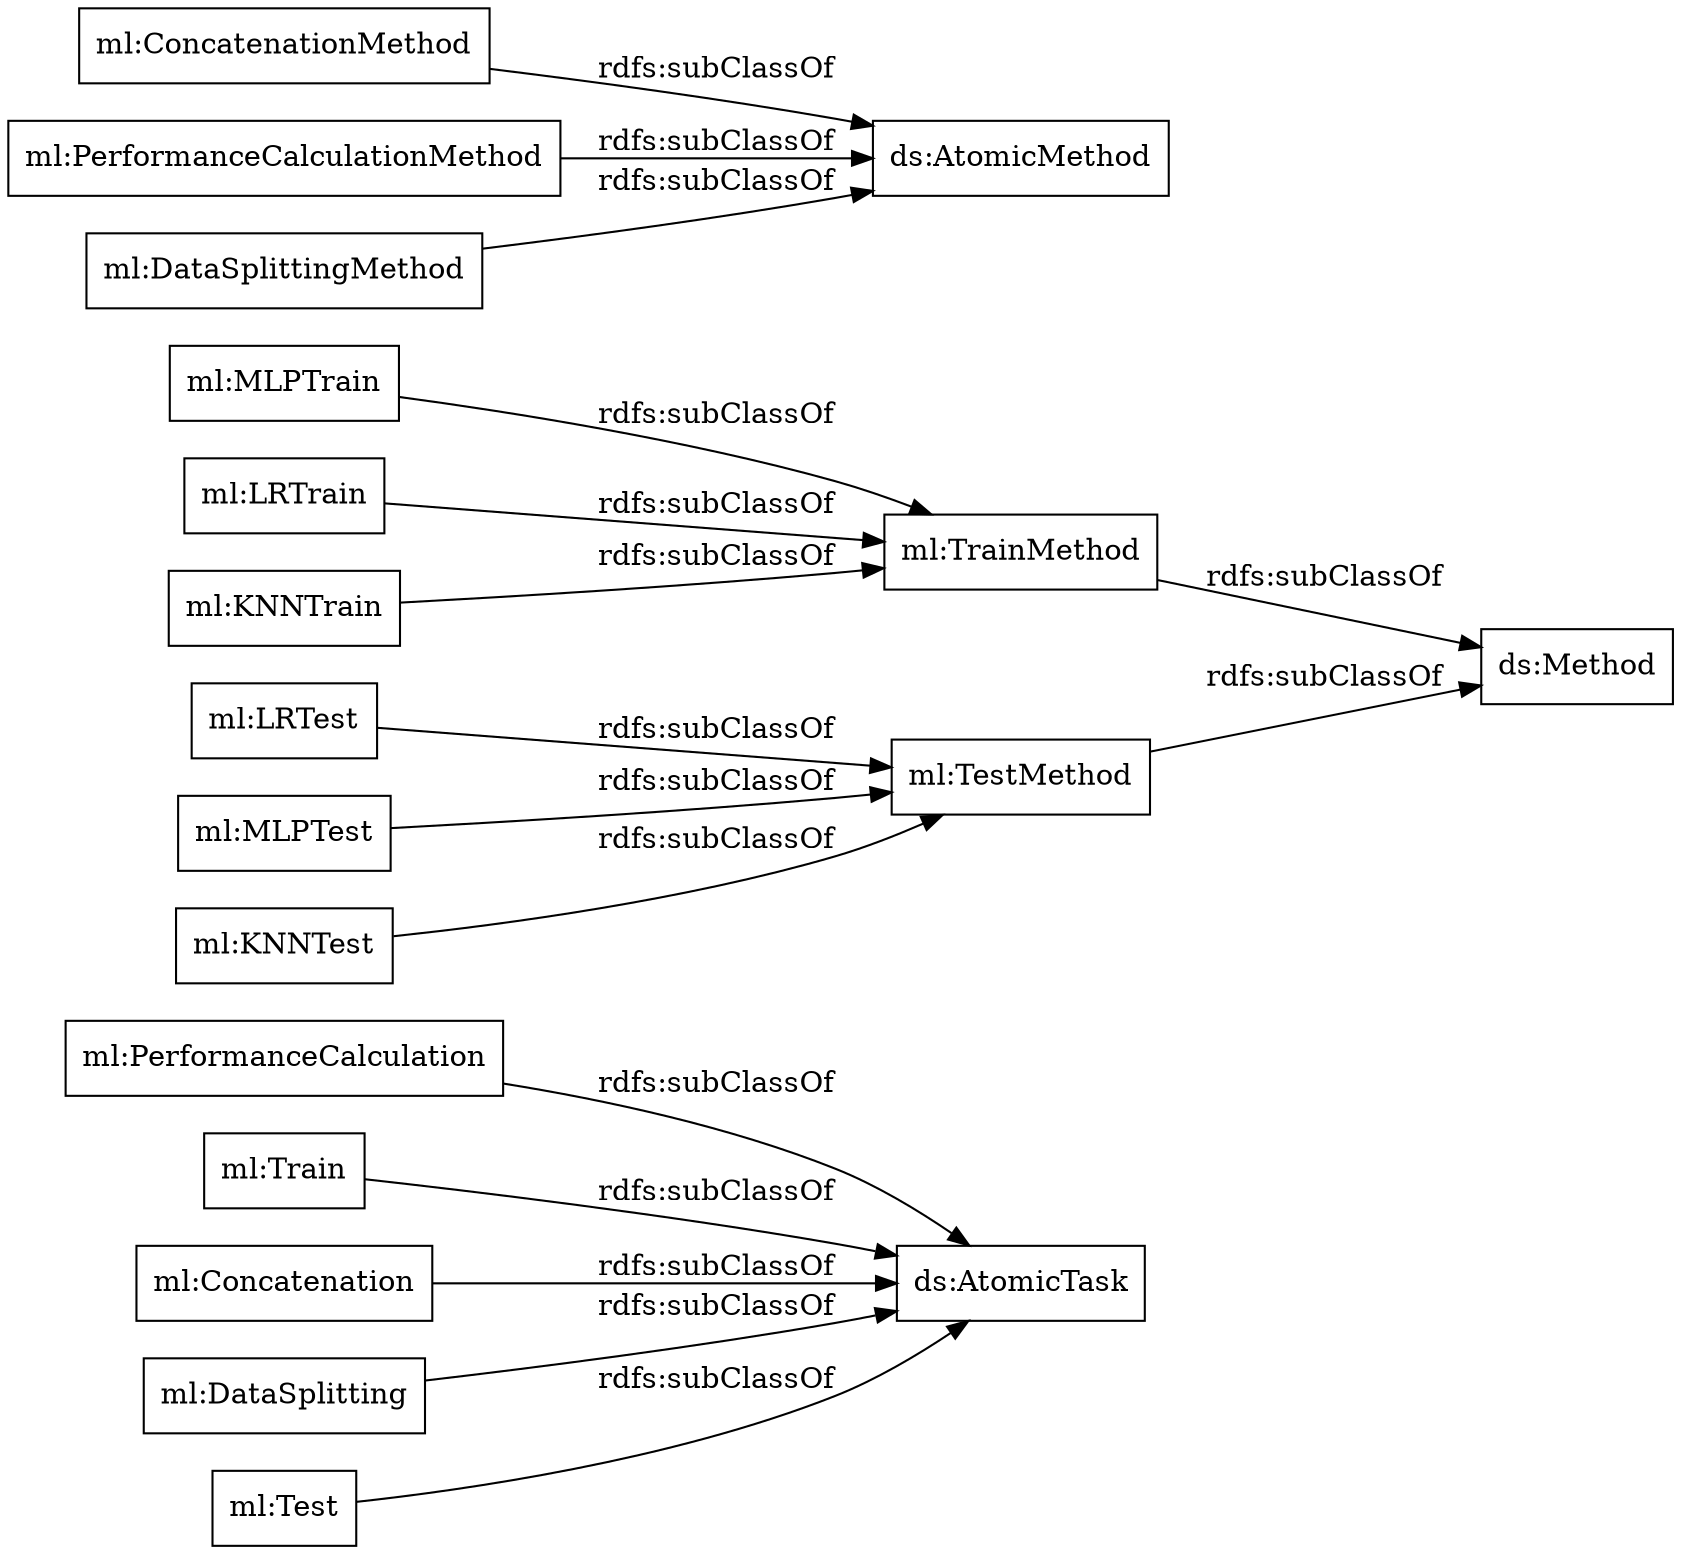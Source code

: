 digraph ar2dtool_diagram { 
rankdir=LR;
size="1000"
node [shape = rectangle, color="black"]; "ml:PerformanceCalculation" "ml:TestMethod" "ml:LRTest" "ml:MLPTest" "ml:MLPTrain" "ml:KNNTest" "ml:TrainMethod" "ml:Train" "ml:Concatenation" "ml:LRTrain" "ml:ConcatenationMethod" "ml:PerformanceCalculationMethod" "ml:DataSplitting" "ml:Test" "ml:KNNTrain" "ml:DataSplittingMethod" ; /*classes style*/
	"ml:TrainMethod" -> "ds:Method" [ label = "rdfs:subClassOf" ];
	"ml:KNNTrain" -> "ml:TrainMethod" [ label = "rdfs:subClassOf" ];
	"ml:PerformanceCalculationMethod" -> "ds:AtomicMethod" [ label = "rdfs:subClassOf" ];
	"ml:DataSplittingMethod" -> "ds:AtomicMethod" [ label = "rdfs:subClassOf" ];
	"ml:MLPTest" -> "ml:TestMethod" [ label = "rdfs:subClassOf" ];
	"ml:DataSplitting" -> "ds:AtomicTask" [ label = "rdfs:subClassOf" ];
	"ml:Test" -> "ds:AtomicTask" [ label = "rdfs:subClassOf" ];
	"ml:ConcatenationMethod" -> "ds:AtomicMethod" [ label = "rdfs:subClassOf" ];
	"ml:PerformanceCalculation" -> "ds:AtomicTask" [ label = "rdfs:subClassOf" ];
	"ml:Concatenation" -> "ds:AtomicTask" [ label = "rdfs:subClassOf" ];
	"ml:KNNTest" -> "ml:TestMethod" [ label = "rdfs:subClassOf" ];
	"ml:Train" -> "ds:AtomicTask" [ label = "rdfs:subClassOf" ];
	"ml:TestMethod" -> "ds:Method" [ label = "rdfs:subClassOf" ];
	"ml:MLPTrain" -> "ml:TrainMethod" [ label = "rdfs:subClassOf" ];
	"ml:LRTest" -> "ml:TestMethod" [ label = "rdfs:subClassOf" ];
	"ml:LRTrain" -> "ml:TrainMethod" [ label = "rdfs:subClassOf" ];

}

